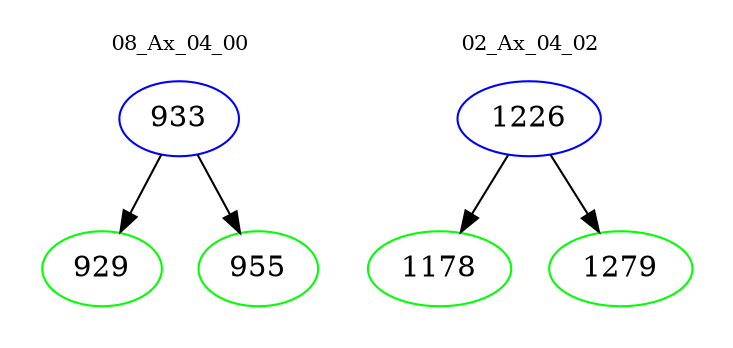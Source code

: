 digraph{
subgraph cluster_0 {
color = white
label = "08_Ax_04_00";
fontsize=10;
T0_933 [label="933", color="blue"]
T0_933 -> T0_929 [color="black"]
T0_929 [label="929", color="green"]
T0_933 -> T0_955 [color="black"]
T0_955 [label="955", color="green"]
}
subgraph cluster_1 {
color = white
label = "02_Ax_04_02";
fontsize=10;
T1_1226 [label="1226", color="blue"]
T1_1226 -> T1_1178 [color="black"]
T1_1178 [label="1178", color="green"]
T1_1226 -> T1_1279 [color="black"]
T1_1279 [label="1279", color="green"]
}
}
